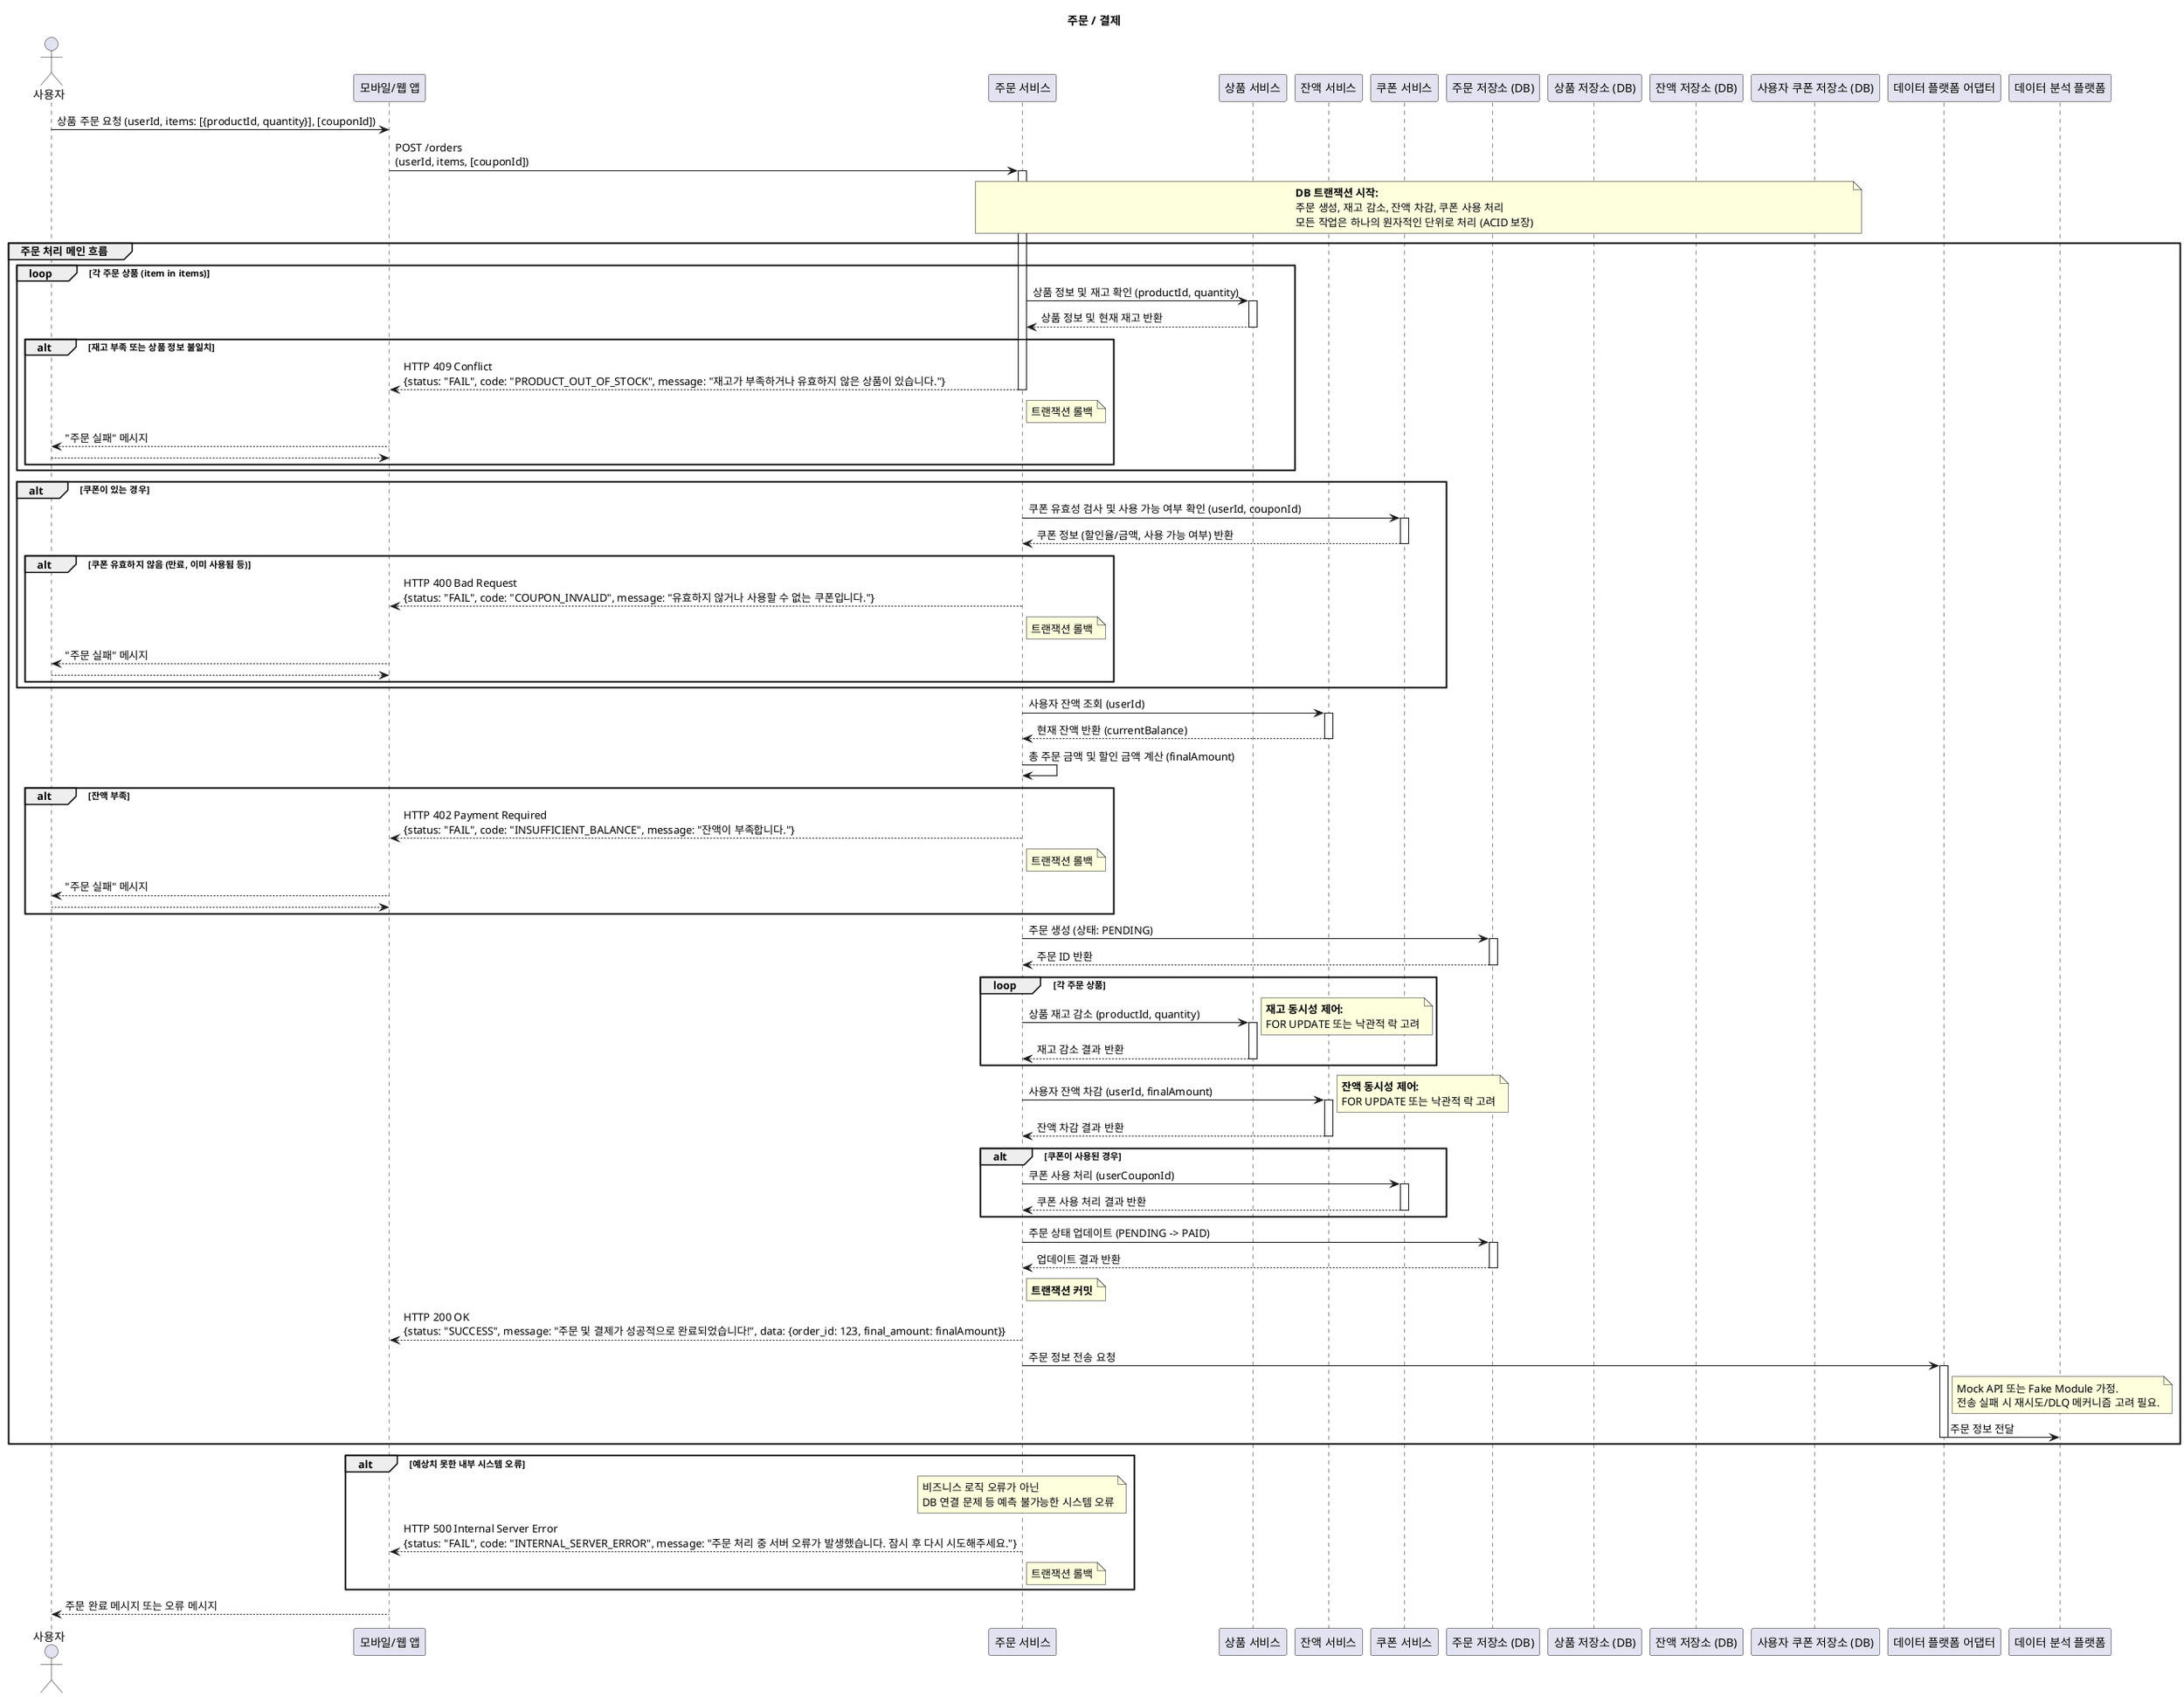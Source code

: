@startuml
title 주문 / 결제

actor 사용자 as User
participant "모바일/웹 앱" as Client
participant "주문 서비스" as OrderService
participant "상품 서비스" as ProductService
participant "잔액 서비스" as BalanceService
participant "쿠폰 서비스" as CouponService
participant "주문 저장소 (DB)" as OrderDB
participant "상품 저장소 (DB)" as ProductDB
participant "잔액 저장소 (DB)" as BalanceDB
participant "사용자 쿠폰 저장소 (DB)" as UserCouponDB
participant "데이터 플랫폼 어댑터" as DataPlatformAdapter
participant "데이터 분석 플랫폼" as DataPlatform

User -> Client: 상품 주문 요청 (userId, items: [{productId, quantity}], [couponId])
Client -> OrderService: POST /orders \n(userId, items, [couponId])
activate OrderService

note over OrderService, UserCouponDB
  **DB 트랜잭션 시작:**
  주문 생성, 재고 감소, 잔액 차감, 쿠폰 사용 처리
  모든 작업은 하나의 원자적인 단위로 처리 (ACID 보장)
end note

' --- 메인 흐름 시작 (성공 또는 예상된 실패 시나리오) ---
group **주문 처리 메인 흐름**
  ' 1. 주문 상품별 재고 및 유효성 확인
  loop 각 주문 상품 (item in items)
    OrderService -> ProductService: 상품 정보 및 재고 확인 (productId, quantity)
    activate ProductService
    ProductService --> OrderService: 상품 정보 및 현재 재고 반환
    deactivate ProductService

    alt 재고 부족 또는 상품 정보 불일치
      OrderService --> Client: HTTP 409 Conflict \n{status: "FAIL", code: "PRODUCT_OUT_OF_STOCK", message: "재고가 부족하거나 유효하지 않은 상품이 있습니다."}
      note right of OrderService: 트랜잭션 롤백
      deactivate OrderService
      Client --> User: "주문 실패" 메시지
      return
    end
  end

  ' 2. 쿠폰 유효성 검사 및 할인 금액 계산 (선택 사항)
  alt 쿠폰이 있는 경우
    OrderService -> CouponService: 쿠폰 유효성 검사 및 사용 가능 여부 확인 (userId, couponId)
    activate CouponService
    CouponService --> OrderService: 쿠폰 정보 (할인율/금액, 사용 가능 여부) 반환
    deactivate CouponService

    alt 쿠폰 유효하지 않음 (만료, 이미 사용됨 등)
      OrderService --> Client: HTTP 400 Bad Request \n{status: "FAIL", code: "COUPON_INVALID", message: "유효하지 않거나 사용할 수 없는 쿠폰입니다."}
      note right of OrderService: 트랜잭션 롤백
      deactivate OrderService
      Client --> User: "주문 실패" 메시지
      return
    end
  end

  ' 3. 사용자 잔액 조회 및 결제 금액 확인
  OrderService -> BalanceService: 사용자 잔액 조회 (userId)
  activate BalanceService
  BalanceService --> OrderService: 현재 잔액 반환 (currentBalance)
  deactivate BalanceService

  OrderService -> OrderService: 총 주문 금액 및 할인 금액 계산 (finalAmount)

  alt 잔액 부족
    OrderService --> Client: HTTP 402 Payment Required \n{status: "FAIL", code: "INSUFFICIENT_BALANCE", message: "잔액이 부족합니다."}
    note right of OrderService: 트랜잭션 롤백
    deactivate OrderService
    Client --> User: "주문 실패" 메시지
    return
  end

  ' **핵심 결제 트랜잭션 시작 (DB 쓰기)**
  OrderService -> OrderDB: 주문 생성 (상태: PENDING)
  activate OrderDB
  OrderDB --> OrderService: 주문 ID 반환
  deactivate OrderDB

  loop 각 주문 상품
    OrderService -> ProductService: 상품 재고 감소 (productId, quantity)
    activate ProductService
    note right
      **재고 동시성 제어:**
      FOR UPDATE 또는 낙관적 락 고려
    end note
    ProductService --> OrderService: 재고 감소 결과 반환
    deactivate ProductService
  end

  OrderService -> BalanceService: 사용자 잔액 차감 (userId, finalAmount)
  activate BalanceService
  note right
    **잔액 동시성 제어:**
    FOR UPDATE 또는 낙관적 락 고려
  end note
  BalanceService --> OrderService: 잔액 차감 결과 반환
  deactivate BalanceService

  alt 쿠폰이 사용된 경우
    OrderService -> CouponService: 쿠폰 사용 처리 (userCouponId)
    activate CouponService
    CouponService --> OrderService: 쿠폰 사용 처리 결과 반환
    deactivate CouponService
  end

  OrderService -> OrderDB: 주문 상태 업데이트 (PENDING -> PAID)
  activate OrderDB
  OrderDB --> OrderService: 업데이트 결과 반환
  deactivate OrderDB

  note right of OrderService: **트랜잭션 커밋**

  OrderService --> Client: HTTP 200 OK \n{status: "SUCCESS", message: "주문 및 결제가 성공적으로 완료되었습니다!", data: {order_id: 123, final_amount: finalAmount}}

  ' 4. 데이터 분석 플랫폼으로 주문 정보 전송
  OrderService -> DataPlatformAdapter: 주문 정보 전송 요청
  activate DataPlatformAdapter
  note right of DataPlatformAdapter
    Mock API 또는 Fake Module 가정.
    전송 실패 시 재시도/DLQ 메커니즘 고려 필요.
  end note
  DataPlatformAdapter -> DataPlatform: 주문 정보 전달
  deactivate DataPlatformAdapter

end

' --- 예상치 못한 내부 시스템 오류 처리 (메인 흐름과 분리) ---
alt **예상치 못한 내부 시스템 오류**
  note over OrderService
    비즈니스 로직 오류가 아닌
    DB 연결 문제 등 예측 불가능한 시스템 오류
  end note
  OrderService --> Client: HTTP 500 Internal Server Error \n{status: "FAIL", code: "INTERNAL_SERVER_ERROR", message: "주문 처리 중 서버 오류가 발생했습니다. 잠시 후 다시 시도해주세요."}
  note right of OrderService: 트랜잭션 롤백
end

deactivate OrderService
Client --> User: 주문 완료 메시지 또는 오류 메시지
@enduml